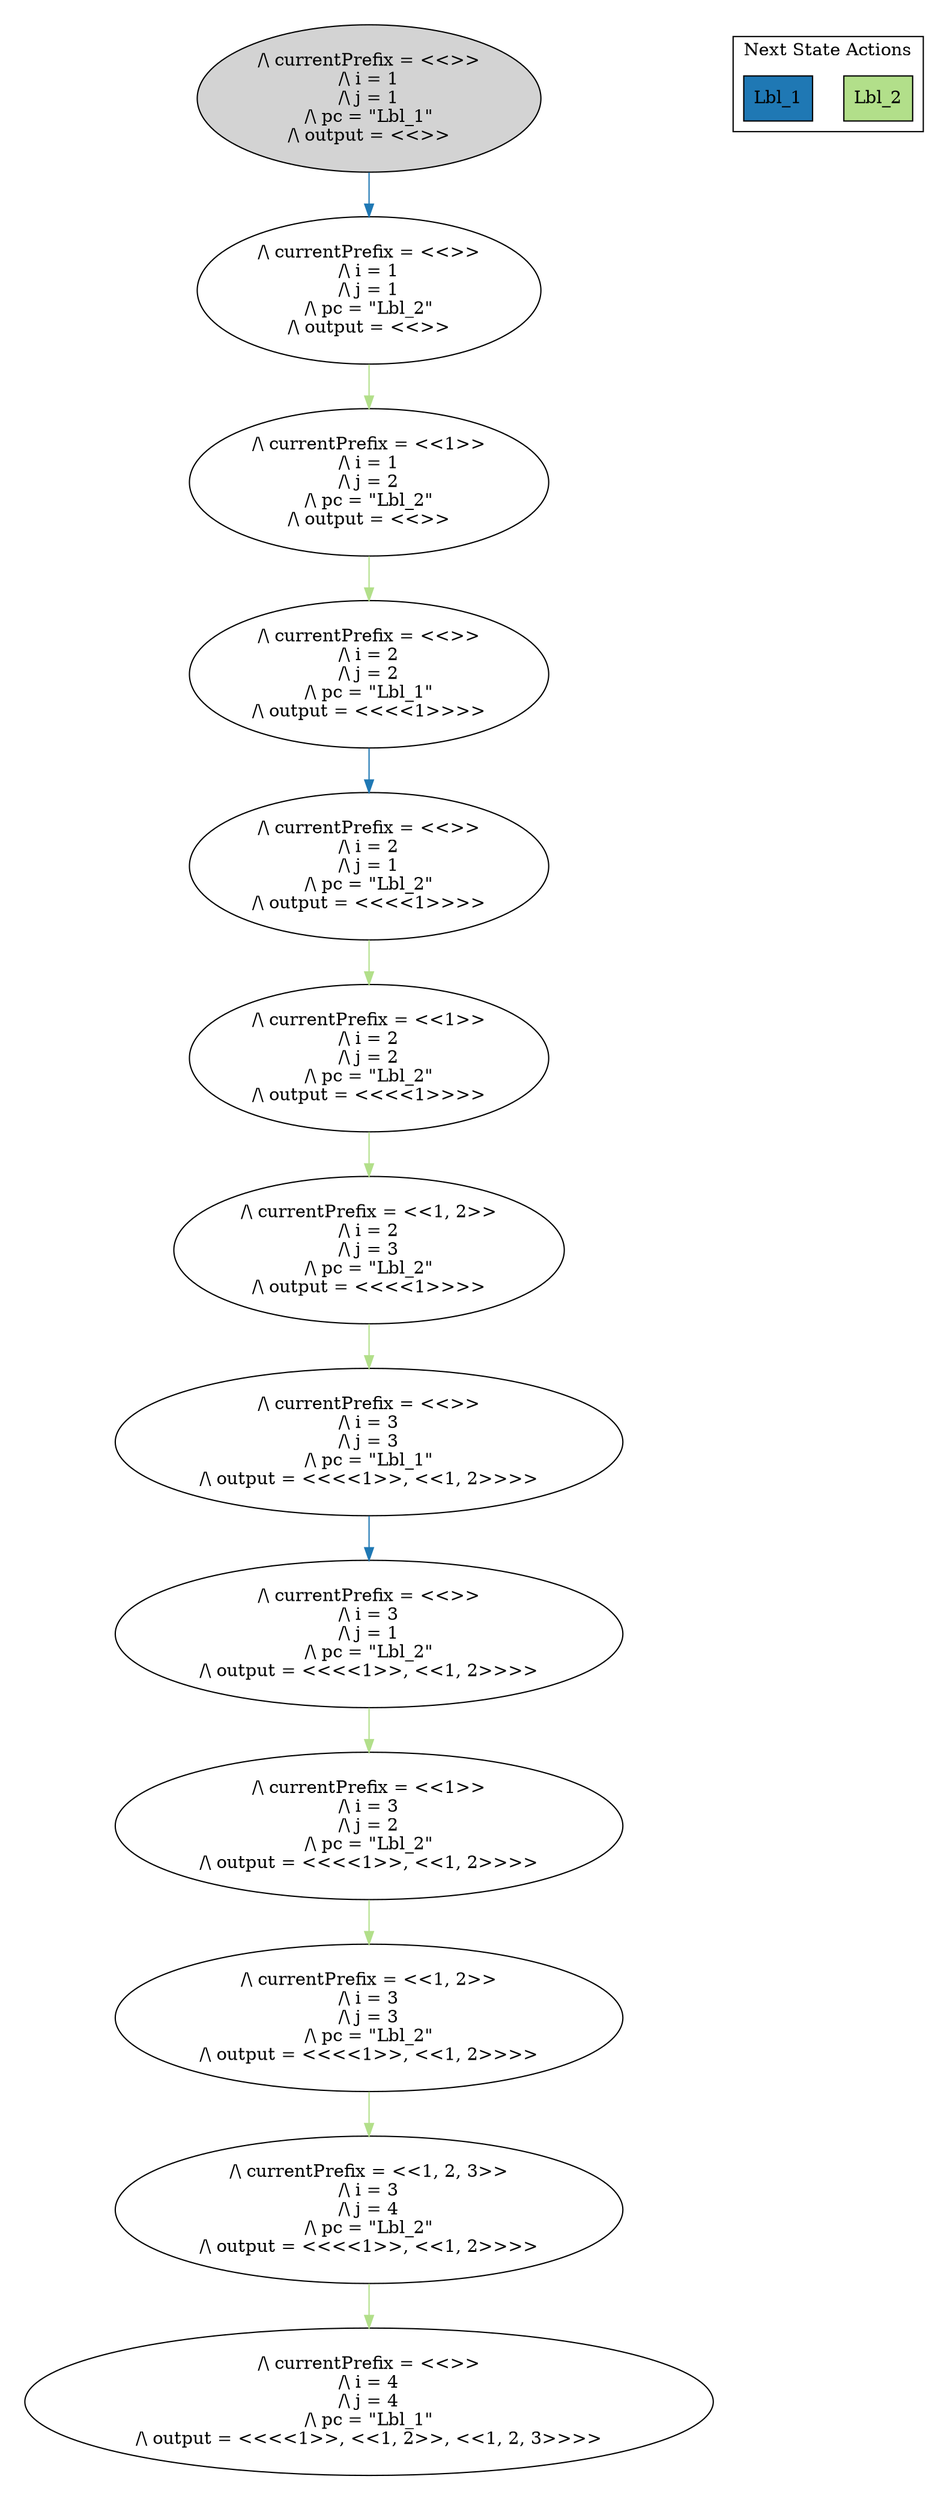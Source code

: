 strict digraph DiskGraph {
edge [colorscheme="paired12"]
nodesep=0.35;
subgraph cluster_graph {
color="white";
9010520479001960507 [label="/\\ currentPrefix = <<>>\n/\\ i = 1\n/\\ j = 1\n/\\ pc = \"Lbl_1\"\n/\\ output = <<>>",style = filled]
9010520479001960507 -> -172647853200762193 [label="",color="2",fontcolor="2"];
-172647853200762193 [label="/\\ currentPrefix = <<>>\n/\\ i = 1\n/\\ j = 1\n/\\ pc = \"Lbl_2\"\n/\\ output = <<>>"];
-172647853200762193 -> -3256203064390830623 [label="",color="3",fontcolor="3"];
-3256203064390830623 [label="/\\ currentPrefix = <<1>>\n/\\ i = 1\n/\\ j = 2\n/\\ pc = \"Lbl_2\"\n/\\ output = <<>>"];
-3256203064390830623 -> 7404501263844264219 [label="",color="3",fontcolor="3"];
7404501263844264219 [label="/\\ currentPrefix = <<>>\n/\\ i = 2\n/\\ j = 2\n/\\ pc = \"Lbl_1\"\n/\\ output = <<<<1>>>>"];
7404501263844264219 -> 3826851515206123802 [label="",color="2",fontcolor="2"];
3826851515206123802 [label="/\\ currentPrefix = <<>>\n/\\ i = 2\n/\\ j = 1\n/\\ pc = \"Lbl_2\"\n/\\ output = <<<<1>>>>"];
3826851515206123802 -> 2247871807434578936 [label="",color="3",fontcolor="3"];
2247871807434578936 [label="/\\ currentPrefix = <<1>>\n/\\ i = 2\n/\\ j = 2\n/\\ pc = \"Lbl_2\"\n/\\ output = <<<<1>>>>"];
2247871807434578936 -> 8237046464885909489 [label="",color="3",fontcolor="3"];
8237046464885909489 [label="/\\ currentPrefix = <<1, 2>>\n/\\ i = 2\n/\\ j = 3\n/\\ pc = \"Lbl_2\"\n/\\ output = <<<<1>>>>"];
8237046464885909489 -> 1687620159087520939 [label="",color="3",fontcolor="3"];
1687620159087520939 [label="/\\ currentPrefix = <<>>\n/\\ i = 3\n/\\ j = 3\n/\\ pc = \"Lbl_1\"\n/\\ output = <<<<1>>, <<1, 2>>>>"];
1687620159087520939 -> -7287436660310791872 [label="",color="2",fontcolor="2"];
-7287436660310791872 [label="/\\ currentPrefix = <<>>\n/\\ i = 3\n/\\ j = 1\n/\\ pc = \"Lbl_2\"\n/\\ output = <<<<1>>, <<1, 2>>>>"];
-7287436660310791872 -> -7831925868209918229 [label="",color="3",fontcolor="3"];
-7831925868209918229 [label="/\\ currentPrefix = <<1>>\n/\\ i = 3\n/\\ j = 2\n/\\ pc = \"Lbl_2\"\n/\\ output = <<<<1>>, <<1, 2>>>>"];
-7831925868209918229 -> 6640251494729352940 [label="",color="3",fontcolor="3"];
6640251494729352940 [label="/\\ currentPrefix = <<1, 2>>\n/\\ i = 3\n/\\ j = 3\n/\\ pc = \"Lbl_2\"\n/\\ output = <<<<1>>, <<1, 2>>>>"];
6640251494729352940 -> -477236733982271163 [label="",color="3",fontcolor="3"];
-477236733982271163 [label="/\\ currentPrefix = <<1, 2, 3>>\n/\\ i = 3\n/\\ j = 4\n/\\ pc = \"Lbl_2\"\n/\\ output = <<<<1>>, <<1, 2>>>>"];
-477236733982271163 -> 2252027107821790521 [label="",color="3",fontcolor="3"];
2252027107821790521 [label="/\\ currentPrefix = <<>>\n/\\ i = 4\n/\\ j = 4\n/\\ pc = \"Lbl_1\"\n/\\ output = <<<<1>>, <<1, 2>>, <<1, 2, 3>>>>"];
{rank = same; 9010520479001960507;}
{rank = same; -172647853200762193;}
{rank = same; -3256203064390830623;}
{rank = same; 7404501263844264219;}
{rank = same; 3826851515206123802;}
{rank = same; 2247871807434578936;}
{rank = same; 8237046464885909489;}
{rank = same; 1687620159087520939;}
{rank = same; -7287436660310791872;}
{rank = same; -7831925868209918229;}
{rank = same; 6640251494729352940;}
{rank = same; -477236733982271163;}
}
subgraph cluster_legend {graph[style=bold];label = "Next State Actions" style="solid"
node [ labeljust="l",colorscheme="paired12",style=filled,shape=record ]
Lbl_2 [label="Lbl_2",fillcolor=3]
Lbl_1 [label="Lbl_1",fillcolor=2]
}}